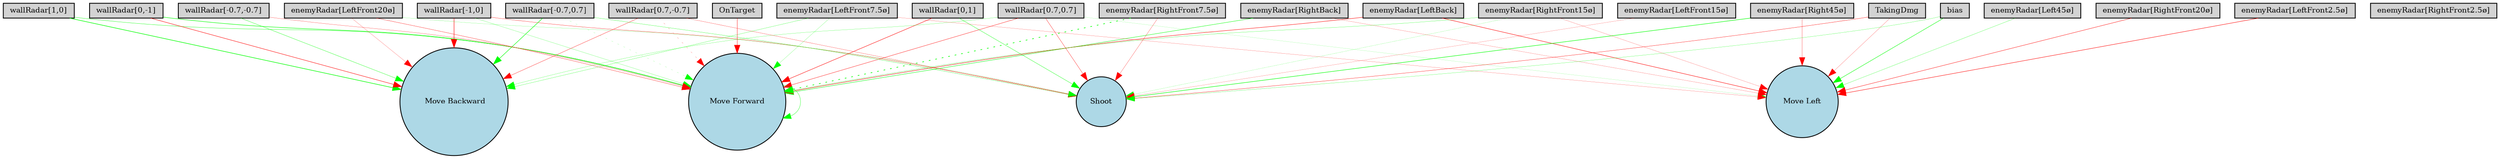 digraph {
	node [fontsize=9 height=0.2 shape=circle width=0.2]
	"wallRadar[1,0]" [fillcolor=lightgray shape=box style=filled]
	"wallRadar[0,1]" [fillcolor=lightgray shape=box style=filled]
	"wallRadar[-1,0]" [fillcolor=lightgray shape=box style=filled]
	"wallRadar[0,-1]" [fillcolor=lightgray shape=box style=filled]
	"wallRadar[0.7,0.7]" [fillcolor=lightgray shape=box style=filled]
	"wallRadar[-0.7,0.7]" [fillcolor=lightgray shape=box style=filled]
	"wallRadar[-0.7,-0.7]" [fillcolor=lightgray shape=box style=filled]
	"wallRadar[0.7,-0.7]" [fillcolor=lightgray shape=box style=filled]
	"enemyRadar[RightBack]" [fillcolor=lightgray shape=box style=filled]
	"enemyRadar[LeftBack]" [fillcolor=lightgray shape=box style=filled]
	"enemyRadar[Right45ø]" [fillcolor=lightgray shape=box style=filled]
	"enemyRadar[Left45ø]" [fillcolor=lightgray shape=box style=filled]
	"enemyRadar[RightFront20ø]" [fillcolor=lightgray shape=box style=filled]
	"enemyRadar[LeftFront20ø]" [fillcolor=lightgray shape=box style=filled]
	"enemyRadar[RightFront15ø]" [fillcolor=lightgray shape=box style=filled]
	"enemyRadar[LeftFront15ø]" [fillcolor=lightgray shape=box style=filled]
	"enemyRadar[RightFront7.5ø]" [fillcolor=lightgray shape=box style=filled]
	"enemyRadar[LeftFront7.5ø]" [fillcolor=lightgray shape=box style=filled]
	"enemyRadar[RightFront2.5ø]" [fillcolor=lightgray shape=box style=filled]
	"enemyRadar[LeftFront2.5ø]" [fillcolor=lightgray shape=box style=filled]
	OnTarget [fillcolor=lightgray shape=box style=filled]
	TakingDmg [fillcolor=lightgray shape=box style=filled]
	bias [fillcolor=lightgray shape=box style=filled]
	Shoot [fillcolor=lightblue style=filled]
	"Move Forward" [fillcolor=lightblue style=filled]
	" Move Backward" [fillcolor=lightblue style=filled]
	"Move Left" [fillcolor=lightblue style=filled]
	"wallRadar[0.7,0.7]" -> "Move Left" [color=green penwidth=0.10101141021091871 style=solid]
	TakingDmg -> "Move Left" [color=red penwidth=0.18311687947319338 style=solid]
	"enemyRadar[LeftFront7.5ø]" -> "Move Left" [color=red penwidth=0.16644628885728546 style=solid]
	"wallRadar[-0.7,0.7]" -> " Move Backward" [color=green penwidth=0.5272362291116861 style=solid]
	"wallRadar[-0.7,0.7]" -> Shoot [color=green penwidth=0.2584265818486854 style=solid]
	"wallRadar[0.7,-0.7]" -> Shoot [color=red penwidth=0.2225160666125181 style=solid]
	"wallRadar[-0.7,-0.7]" -> "Move Forward" [color=red penwidth=0.22143368691858162 style=solid]
	"enemyRadar[RightFront15ø]" -> Shoot [color=green penwidth=0.11363118335182967 style=solid]
	TakingDmg -> Shoot [color=red penwidth=0.32959809474858087 style=solid]
	bias -> Shoot [color=green penwidth=0.208418140358623 style=solid]
	"enemyRadar[LeftFront15ø]" -> Shoot [color=red penwidth=0.1525439970053406 style=solid]
	"wallRadar[-0.7,0.7]" -> "Move Forward" [color=green penwidth=0.1252197825711325 style=dotted]
	"Move Forward" -> "Move Forward" [color=green penwidth=0.3279450121712084 style=solid]
	"wallRadar[-0.7,-0.7]" -> " Move Backward" [color=green penwidth=0.31873909610211887 style=solid]
	"enemyRadar[RightFront7.5ø]" -> "Move Forward" [color=green penwidth=0.7478859328578306 style=dotted]
	"wallRadar[-1,0]" -> "Move Forward" [color=green penwidth=0.1809586174963937 style=solid]
	"enemyRadar[RightFront15ø]" -> "Move Left" [color=red penwidth=0.1614639547061083 style=solid]
	"enemyRadar[RightFront15ø]" -> "Move Forward" [color=green penwidth=0.22619204533980644 style=solid]
	"enemyRadar[LeftFront2.5ø]" -> "Move Left" [color=red penwidth=0.46393426577249897 style=solid]
	"wallRadar[0,-1]" -> " Move Backward" [color=red penwidth=0.4694929924855422 style=solid]
	"wallRadar[0.7,0.7]" -> "Move Forward" [color=red penwidth=0.361488476002075 style=solid]
	"enemyRadar[LeftBack]" -> "Move Forward" [color=red penwidth=0.4492842823464078 style=solid]
	"enemyRadar[Left45ø]" -> "Move Left" [color=green penwidth=0.22933673358985202 style=solid]
	"wallRadar[0,1]" -> Shoot [color=green penwidth=0.3380282508117204 style=solid]
	"wallRadar[1,0]" -> " Move Backward" [color=green penwidth=0.6369932895881854 style=solid]
	"wallRadar[0.7,-0.7]" -> "Move Forward" [color=red penwidth=0.17038592667439567 style=dotted]
	"enemyRadar[Right45ø]" -> "Move Left" [color=red penwidth=0.2651546773029321 style=solid]
	"enemyRadar[LeftFront20ø]" -> "Move Forward" [color=red penwidth=0.2993970687106229 style=solid]
	bias -> "Move Left" [color=green penwidth=0.45929528744866366 style=solid]
	"enemyRadar[LeftFront20ø]" -> " Move Backward" [color=red penwidth=0.17339941330278116 style=solid]
	"enemyRadar[LeftBack]" -> "Move Left" [color=red penwidth=0.4800867656928567 style=solid]
	"wallRadar[1,0]" -> "Move Forward" [color=green penwidth=0.33618560029141253 style=solid]
	"wallRadar[0,1]" -> "Move Forward" [color=red penwidth=0.45489445806506024 style=solid]
	"enemyRadar[RightBack]" -> "Move Left" [color=red penwidth=0.16278611858768716 style=solid]
	"wallRadar[-1,0]" -> " Move Backward" [color=red penwidth=0.5350281288170929 style=solid]
	"wallRadar[0.7,0.7]" -> " Move Backward" [color=green penwidth=0.19297505398704556 style=solid]
	"enemyRadar[RightBack]" -> "Move Forward" [color=green penwidth=0.4212489249686604 style=solid]
	"enemyRadar[LeftFront20ø]" -> Shoot [color=green penwidth=0.1492675387844939 style=solid]
	OnTarget -> "Move Forward" [color=red penwidth=0.38075261988793985 style=solid]
	"enemyRadar[RightFront7.5ø]" -> Shoot [color=red penwidth=0.22944798680033562 style=solid]
	"enemyRadar[Right45ø]" -> Shoot [color=green penwidth=0.5434116305694298 style=solid]
	"enemyRadar[RightFront20ø]" -> "Move Left" [color=red penwidth=0.3955549119486027 style=solid]
	"wallRadar[0.7,-0.7]" -> " Move Backward" [color=red penwidth=0.30021033785776574 style=solid]
	"wallRadar[0,-1]" -> "Move Forward" [color=green penwidth=0.5289169331715676 style=solid]
	"wallRadar[-1,0]" -> Shoot [color=red penwidth=0.28575145632861976 style=solid]
	"enemyRadar[LeftFront7.5ø]" -> "Move Forward" [color=green penwidth=0.1598499093322466 style=solid]
	"enemyRadar[LeftFront7.5ø]" -> " Move Backward" [color=green penwidth=0.2218471962097735 style=solid]
	"wallRadar[0.7,0.7]" -> Shoot [color=red penwidth=0.319539706695936 style=solid]
}

